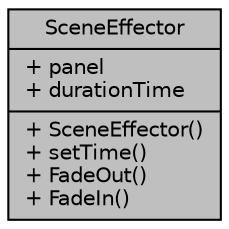 digraph "SceneEffector"
{
 // LATEX_PDF_SIZE
  edge [fontname="Helvetica",fontsize="10",labelfontname="Helvetica",labelfontsize="10"];
  node [fontname="Helvetica",fontsize="10",shape=record];
  Node1 [label="{SceneEffector\n|+ panel\l+ durationTime\l|+ SceneEffector()\l+ setTime()\l+ FadeOut()\l+ FadeIn()\l}",height=0.2,width=0.4,color="black", fillcolor="grey75", style="filled", fontcolor="black",tooltip=" "];
}
